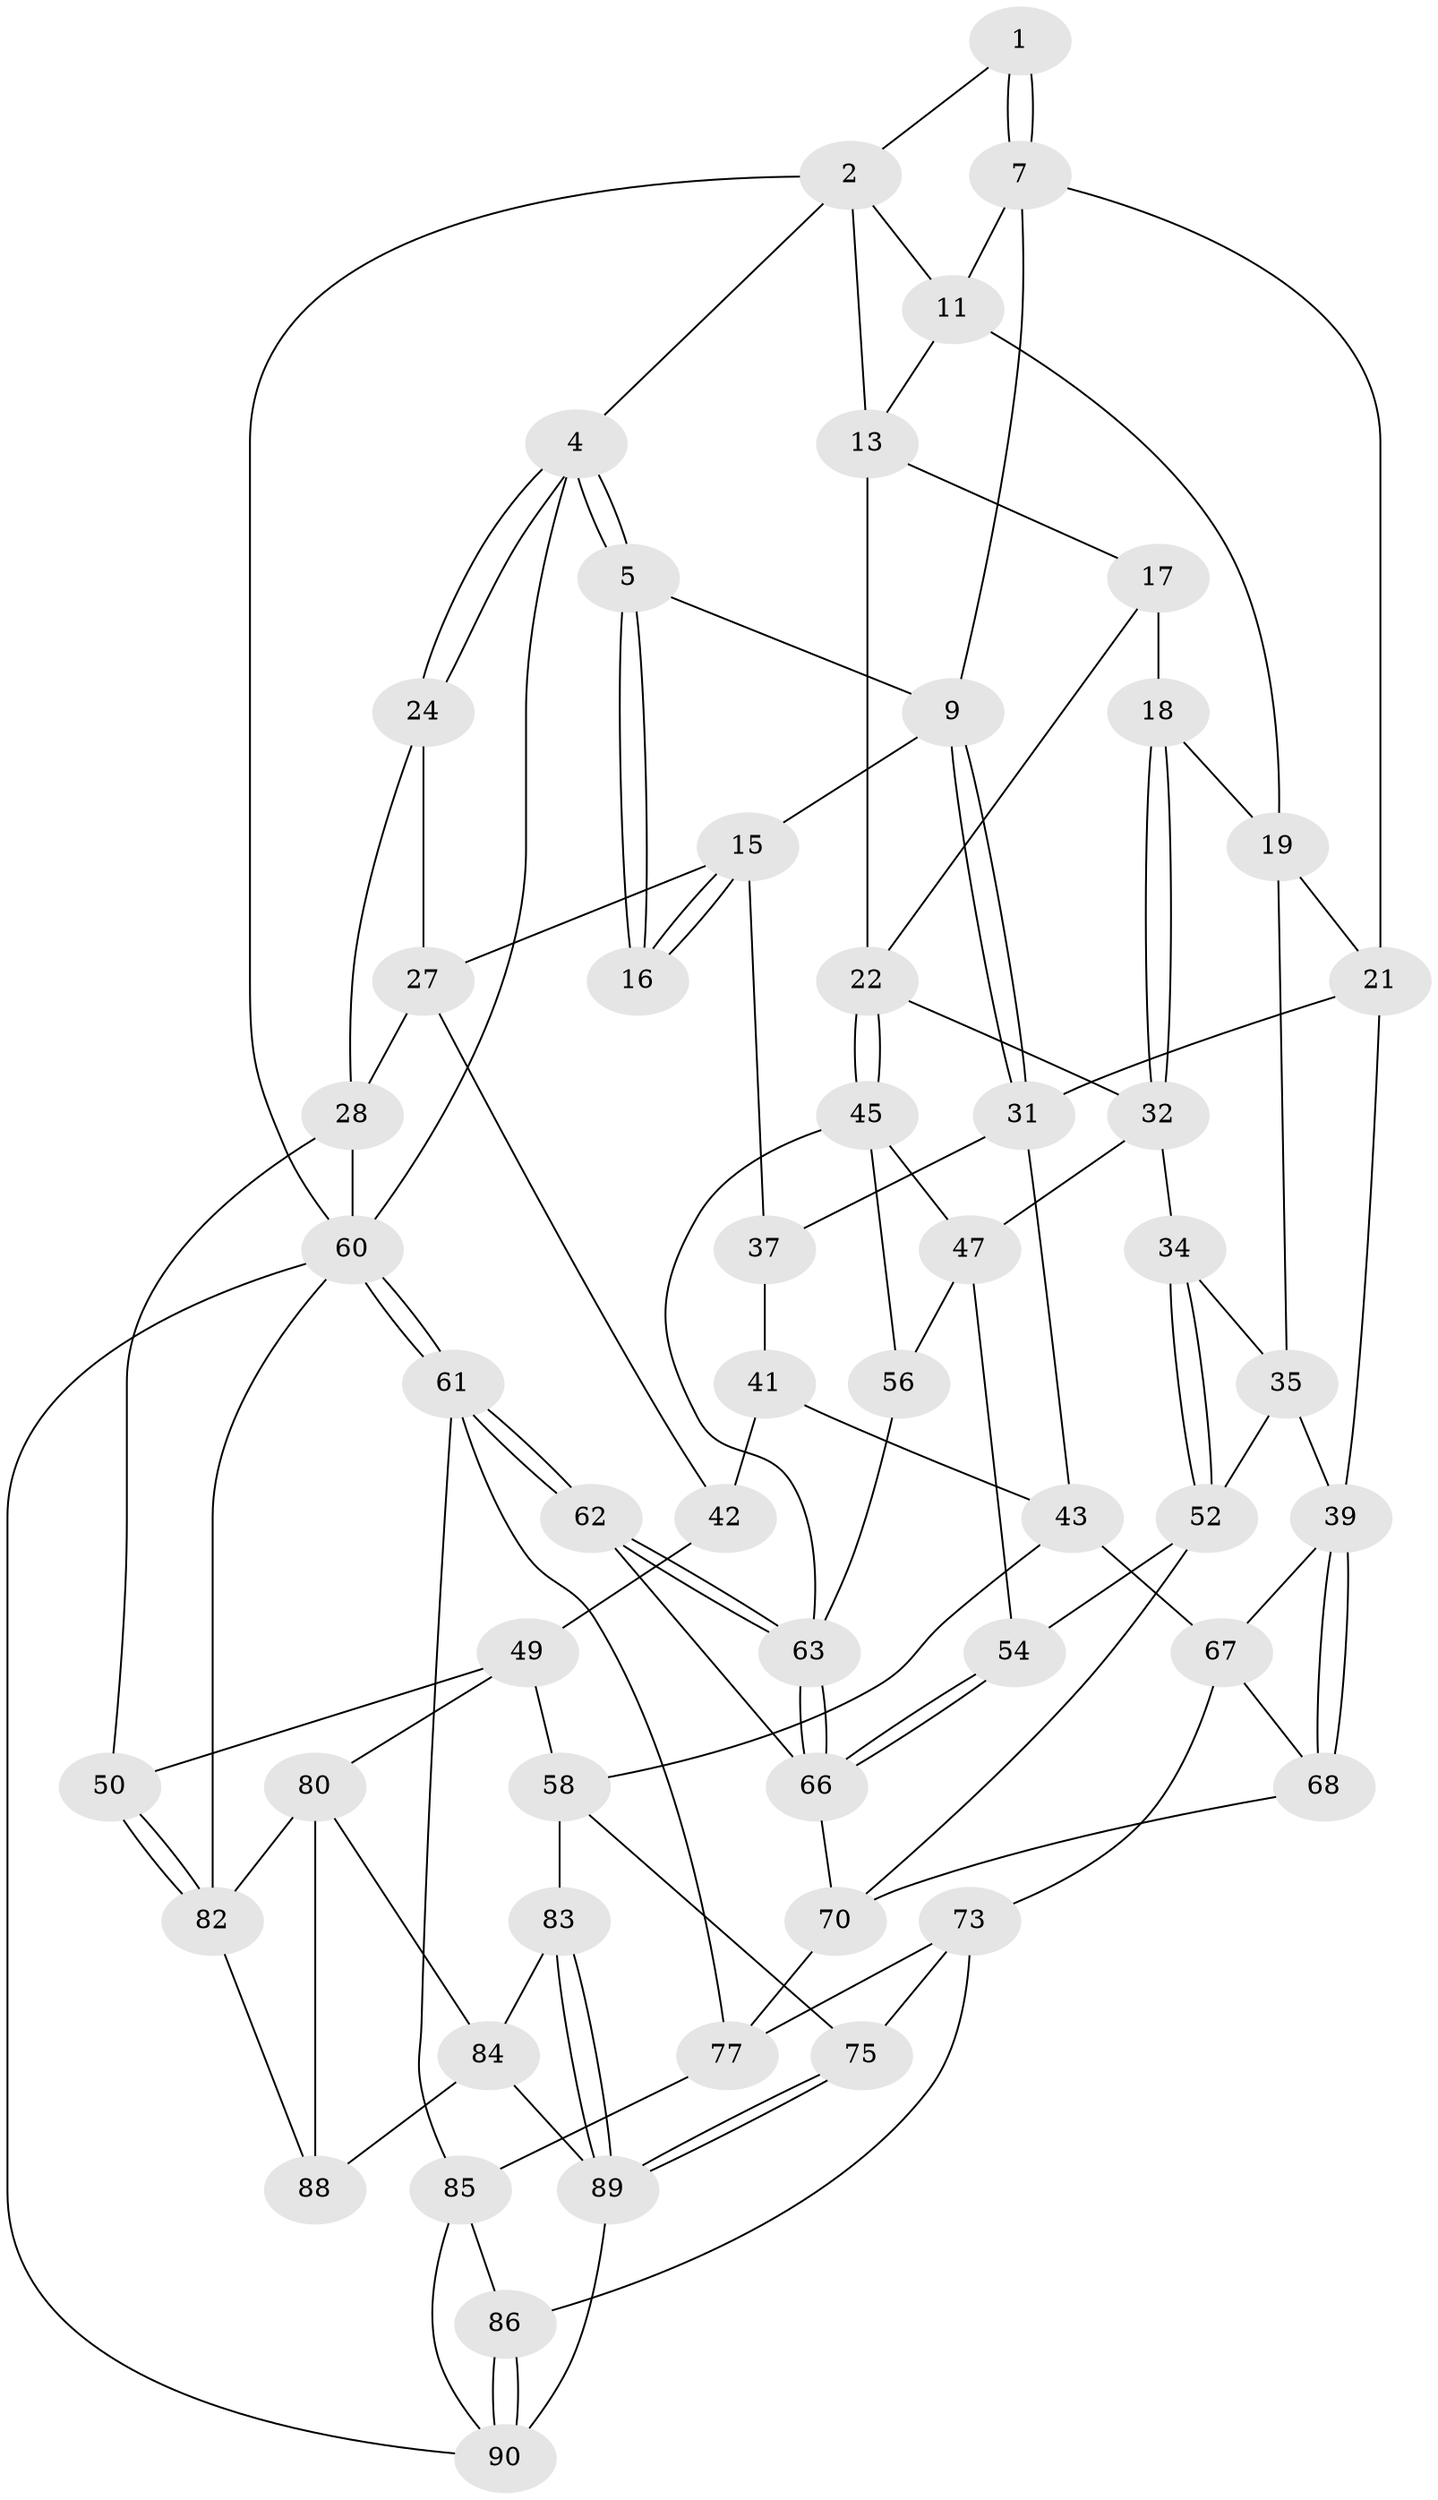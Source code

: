 // original degree distribution, {3: 0.031914893617021274, 4: 0.20212765957446807, 6: 0.20212765957446807, 5: 0.5638297872340425}
// Generated by graph-tools (version 1.1) at 2025/11/02/27/25 16:11:54]
// undirected, 55 vertices, 120 edges
graph export_dot {
graph [start="1"]
  node [color=gray90,style=filled];
  1 [pos="+0.46327571373005205+0"];
  2 [pos="+0.7743679626533537+0",super="+3"];
  4 [pos="+0+0"];
  5 [pos="+0+0",super="+6"];
  7 [pos="+0.47656277920602647+0",super="+8"];
  9 [pos="+0.37381979131690773+0.17409779359751354",super="+10"];
  11 [pos="+0.7937006801965655+0",super="+12"];
  13 [pos="+0.8634315350694607+0.07789183509398664",super="+14"];
  15 [pos="+0.2329255898641914+0.2027380882030196",super="+26"];
  16 [pos="+0.147032166535686+0.14705867527512498"];
  17 [pos="+0.8518916386173634+0.1340334136719996"];
  18 [pos="+0.814803347597245+0.21580767716972346"];
  19 [pos="+0.6818679578053827+0.19217915563168797",super="+20"];
  21 [pos="+0.5762687055908581+0.22763312360772914",super="+30"];
  22 [pos="+1+0.08855835128220353",super="+23"];
  24 [pos="+0+0.04009523099862408",super="+25"];
  27 [pos="+0.047398175307836174+0.2154416544356921",super="+29"];
  28 [pos="+0+0.29153000110378685",super="+51"];
  31 [pos="+0.4381662950432618+0.44529098404725787",super="+36"];
  32 [pos="+0.8671849572829101+0.2988434329457106",super="+33"];
  34 [pos="+0.8439554926831164+0.36525827606382016"];
  35 [pos="+0.6848027776524319+0.3332727033455616",super="+38"];
  37 [pos="+0.20966513920412697+0.2809785624692166"];
  39 [pos="+0.5725663051145136+0.49235449206444043",super="+40"];
  41 [pos="+0.18610438921892886+0.29878129455640134",super="+44"];
  42 [pos="+0+0.3125629099236484",super="+48"];
  43 [pos="+0.3246406662999724+0.5478350013831457",super="+57"];
  45 [pos="+1+0.4758324257221286",super="+46"];
  47 [pos="+0.9071473592146563+0.39013632788801467",super="+53"];
  49 [pos="+0.06415763091737389+0.6631734959643868",super="+59"];
  50 [pos="+0.05082603837066496+0.6653466253763298"];
  52 [pos="+0.7342361117606254+0.5239643484067348",super="+55"];
  54 [pos="+0.7928314811820624+0.5772009426635012"];
  56 [pos="+0.9103442804862497+0.5496015911867858"];
  58 [pos="+0.22397252286275446+0.6869575446764267",super="+76"];
  60 [pos="+1+1",super="+65"];
  61 [pos="+1+1",super="+78"];
  62 [pos="+1+0.9020115651817745"];
  63 [pos="+1+0.6867421325311962",super="+64"];
  66 [pos="+0.8026392338184904+0.5986996630061473",super="+71"];
  67 [pos="+0.48009989198034153+0.6758710121556878",super="+69"];
  68 [pos="+0.5997012916747207+0.7246665938978568"];
  70 [pos="+0.6572226769224035+0.7144920625138769",super="+72"];
  73 [pos="+0.5590939314551274+0.7826795358694337",super="+74"];
  75 [pos="+0.5226338994746872+0.8358794641204051"];
  77 [pos="+0.7368444368148004+0.8575945416188737",super="+79"];
  80 [pos="+0.22493917786846107+0.8149153341788822",super="+81"];
  82 [pos="+0.07513639562026542+0.987291018207997",super="+93"];
  83 [pos="+0.3691097786147987+0.9446418590299431"];
  84 [pos="+0.2509266804448348+0.8533151344027479",super="+87"];
  85 [pos="+0.673535578295314+0.910417399382937",super="+92"];
  86 [pos="+0.586847685741347+0.9116123711992711"];
  88 [pos="+0.2330673625849073+1"];
  89 [pos="+0.3888266296688615+1",super="+91"];
  90 [pos="+0.5863985936611115+1",super="+94"];
  1 -- 2;
  1 -- 7;
  1 -- 7;
  2 -- 11;
  2 -- 4;
  2 -- 60;
  2 -- 13;
  4 -- 5;
  4 -- 5;
  4 -- 24;
  4 -- 24;
  4 -- 60;
  5 -- 16;
  5 -- 16;
  5 -- 9;
  7 -- 9;
  7 -- 21;
  7 -- 11;
  9 -- 31;
  9 -- 31;
  9 -- 15;
  11 -- 13;
  11 -- 19;
  13 -- 17;
  13 -- 22;
  15 -- 16;
  15 -- 16;
  15 -- 27;
  15 -- 37;
  17 -- 18;
  17 -- 22;
  18 -- 19;
  18 -- 32;
  18 -- 32;
  19 -- 35;
  19 -- 21;
  21 -- 31;
  21 -- 39;
  22 -- 45;
  22 -- 45;
  22 -- 32;
  24 -- 28;
  24 -- 27;
  27 -- 42;
  27 -- 28;
  28 -- 50;
  28 -- 60;
  31 -- 43;
  31 -- 37;
  32 -- 34;
  32 -- 47;
  34 -- 35;
  34 -- 52;
  34 -- 52;
  35 -- 52;
  35 -- 39;
  37 -- 41;
  39 -- 68;
  39 -- 68;
  39 -- 67;
  41 -- 42 [weight=2];
  41 -- 43;
  42 -- 49;
  43 -- 67;
  43 -- 58;
  45 -- 56;
  45 -- 47;
  45 -- 63;
  47 -- 56;
  47 -- 54;
  49 -- 50;
  49 -- 80;
  49 -- 58;
  50 -- 82;
  50 -- 82;
  52 -- 70;
  52 -- 54;
  54 -- 66;
  54 -- 66;
  56 -- 63;
  58 -- 83;
  58 -- 75;
  60 -- 61;
  60 -- 61;
  60 -- 90;
  60 -- 82;
  61 -- 62;
  61 -- 62;
  61 -- 77;
  61 -- 85;
  62 -- 63;
  62 -- 63;
  62 -- 66;
  63 -- 66;
  63 -- 66;
  66 -- 70;
  67 -- 73;
  67 -- 68;
  68 -- 70;
  70 -- 77;
  73 -- 77;
  73 -- 75;
  73 -- 86;
  75 -- 89;
  75 -- 89;
  77 -- 85;
  80 -- 84;
  80 -- 82;
  80 -- 88;
  82 -- 88;
  83 -- 84;
  83 -- 89;
  83 -- 89;
  84 -- 88;
  84 -- 89;
  85 -- 86;
  85 -- 90;
  86 -- 90;
  86 -- 90;
  89 -- 90;
}
